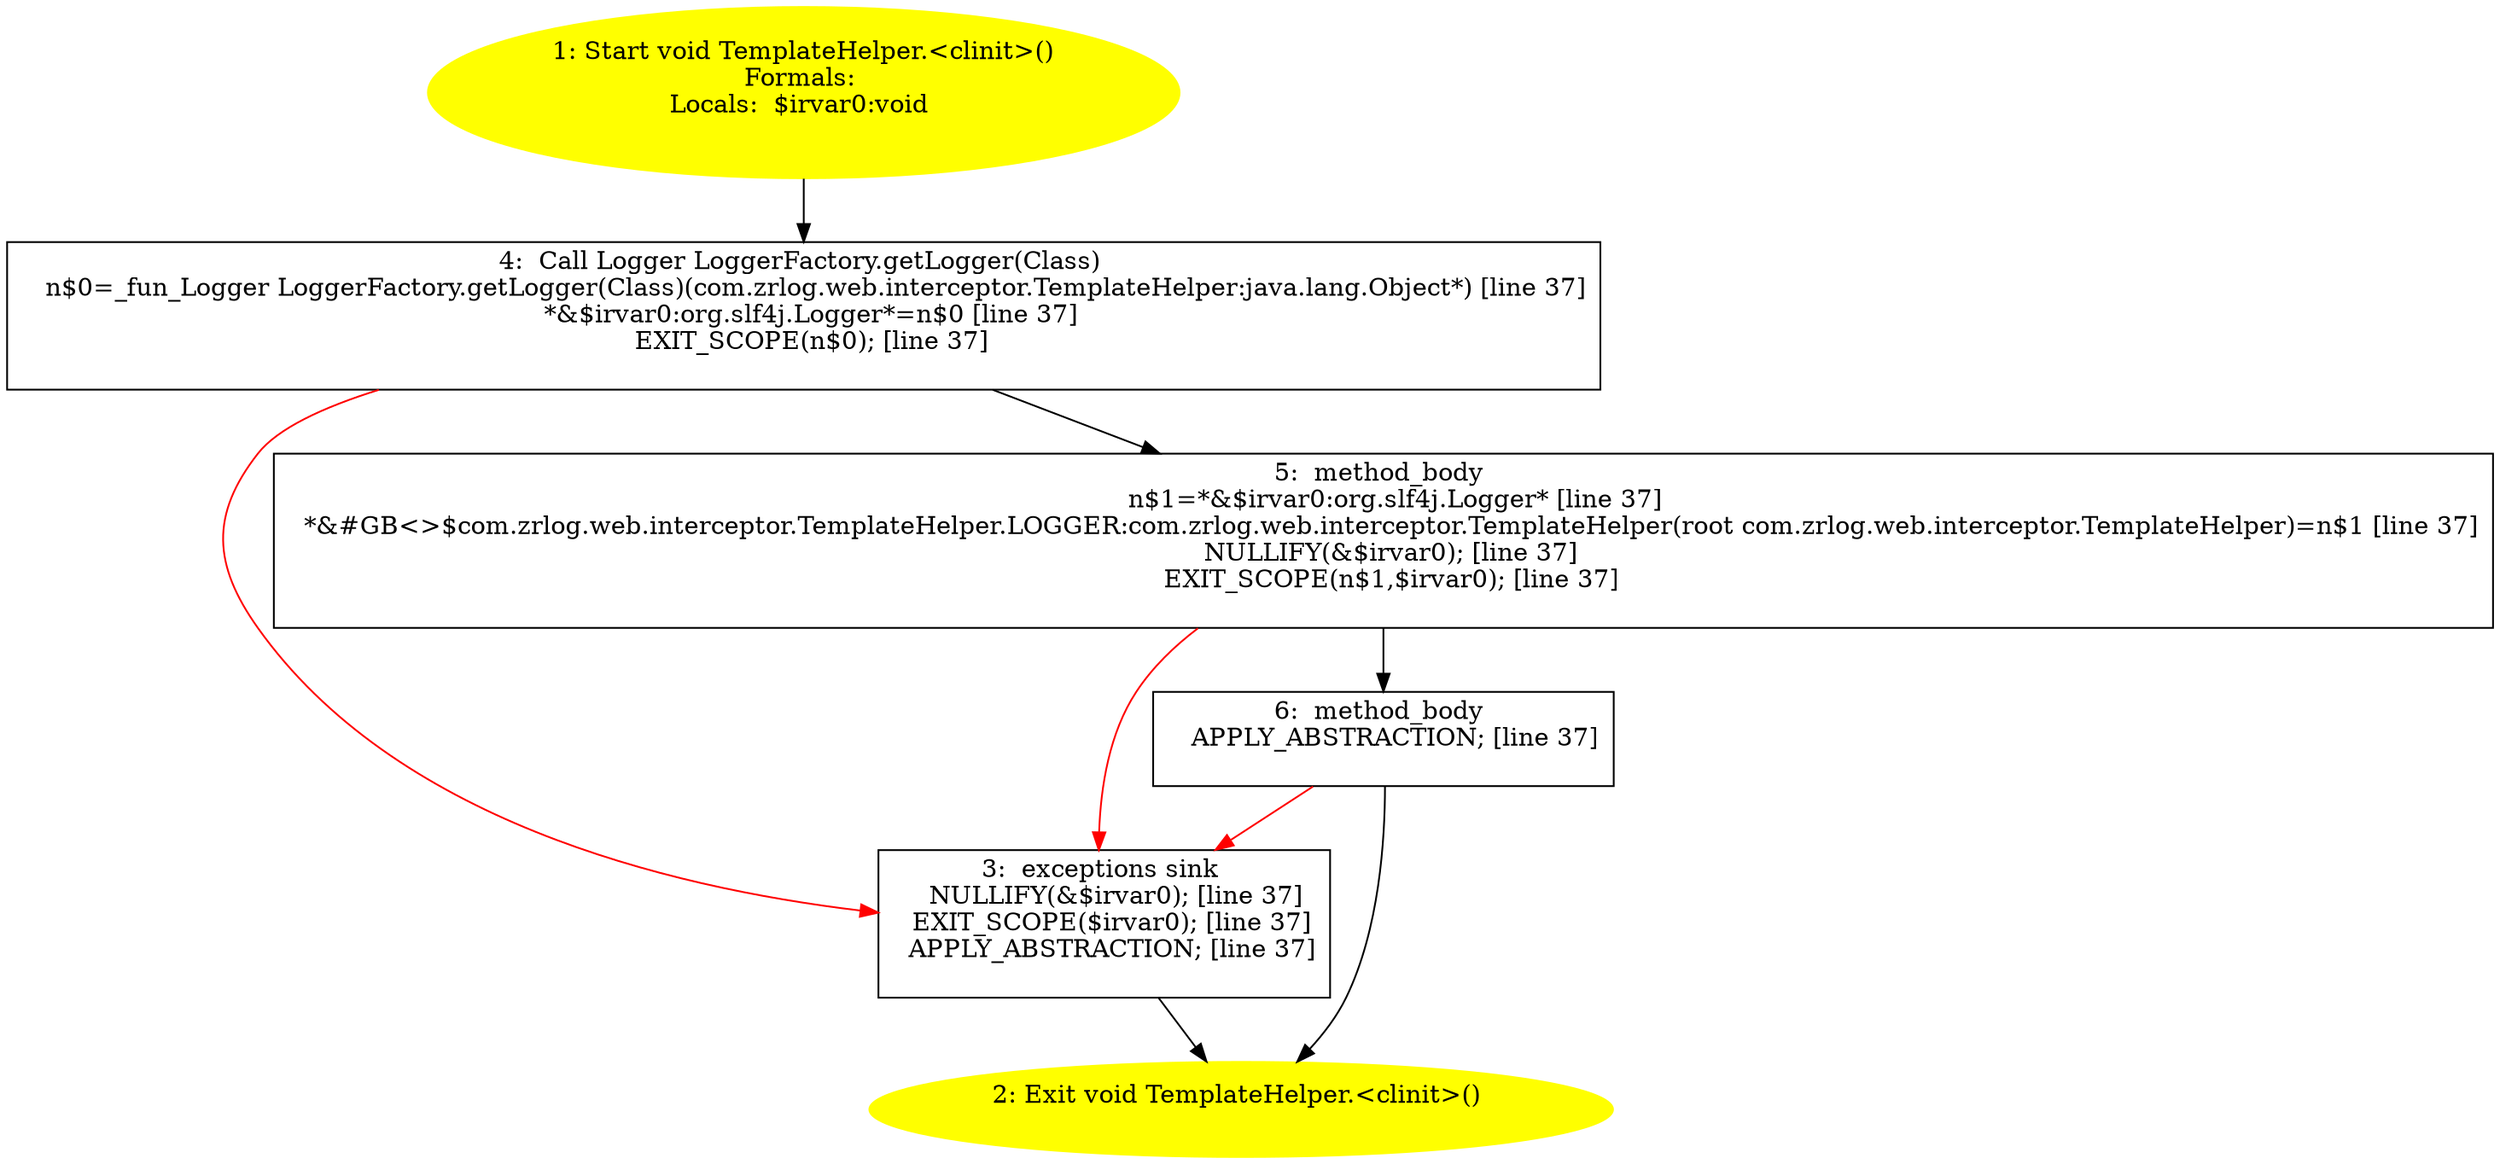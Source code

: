 /* @generated */
digraph cfg {
"com.zrlog.web.interceptor.TemplateHelper.<clinit>():void.f22933307177d63034380dd710f1ccc9_1" [label="1: Start void TemplateHelper.<clinit>()\nFormals: \nLocals:  $irvar0:void \n  " color=yellow style=filled]
	

	 "com.zrlog.web.interceptor.TemplateHelper.<clinit>():void.f22933307177d63034380dd710f1ccc9_1" -> "com.zrlog.web.interceptor.TemplateHelper.<clinit>():void.f22933307177d63034380dd710f1ccc9_4" ;
"com.zrlog.web.interceptor.TemplateHelper.<clinit>():void.f22933307177d63034380dd710f1ccc9_2" [label="2: Exit void TemplateHelper.<clinit>() \n  " color=yellow style=filled]
	

"com.zrlog.web.interceptor.TemplateHelper.<clinit>():void.f22933307177d63034380dd710f1ccc9_3" [label="3:  exceptions sink \n   NULLIFY(&$irvar0); [line 37]\n  EXIT_SCOPE($irvar0); [line 37]\n  APPLY_ABSTRACTION; [line 37]\n " shape="box"]
	

	 "com.zrlog.web.interceptor.TemplateHelper.<clinit>():void.f22933307177d63034380dd710f1ccc9_3" -> "com.zrlog.web.interceptor.TemplateHelper.<clinit>():void.f22933307177d63034380dd710f1ccc9_2" ;
"com.zrlog.web.interceptor.TemplateHelper.<clinit>():void.f22933307177d63034380dd710f1ccc9_4" [label="4:  Call Logger LoggerFactory.getLogger(Class) \n   n$0=_fun_Logger LoggerFactory.getLogger(Class)(com.zrlog.web.interceptor.TemplateHelper:java.lang.Object*) [line 37]\n  *&$irvar0:org.slf4j.Logger*=n$0 [line 37]\n  EXIT_SCOPE(n$0); [line 37]\n " shape="box"]
	

	 "com.zrlog.web.interceptor.TemplateHelper.<clinit>():void.f22933307177d63034380dd710f1ccc9_4" -> "com.zrlog.web.interceptor.TemplateHelper.<clinit>():void.f22933307177d63034380dd710f1ccc9_5" ;
	 "com.zrlog.web.interceptor.TemplateHelper.<clinit>():void.f22933307177d63034380dd710f1ccc9_4" -> "com.zrlog.web.interceptor.TemplateHelper.<clinit>():void.f22933307177d63034380dd710f1ccc9_3" [color="red" ];
"com.zrlog.web.interceptor.TemplateHelper.<clinit>():void.f22933307177d63034380dd710f1ccc9_5" [label="5:  method_body \n   n$1=*&$irvar0:org.slf4j.Logger* [line 37]\n  *&#GB<>$com.zrlog.web.interceptor.TemplateHelper.LOGGER:com.zrlog.web.interceptor.TemplateHelper(root com.zrlog.web.interceptor.TemplateHelper)=n$1 [line 37]\n  NULLIFY(&$irvar0); [line 37]\n  EXIT_SCOPE(n$1,$irvar0); [line 37]\n " shape="box"]
	

	 "com.zrlog.web.interceptor.TemplateHelper.<clinit>():void.f22933307177d63034380dd710f1ccc9_5" -> "com.zrlog.web.interceptor.TemplateHelper.<clinit>():void.f22933307177d63034380dd710f1ccc9_6" ;
	 "com.zrlog.web.interceptor.TemplateHelper.<clinit>():void.f22933307177d63034380dd710f1ccc9_5" -> "com.zrlog.web.interceptor.TemplateHelper.<clinit>():void.f22933307177d63034380dd710f1ccc9_3" [color="red" ];
"com.zrlog.web.interceptor.TemplateHelper.<clinit>():void.f22933307177d63034380dd710f1ccc9_6" [label="6:  method_body \n   APPLY_ABSTRACTION; [line 37]\n " shape="box"]
	

	 "com.zrlog.web.interceptor.TemplateHelper.<clinit>():void.f22933307177d63034380dd710f1ccc9_6" -> "com.zrlog.web.interceptor.TemplateHelper.<clinit>():void.f22933307177d63034380dd710f1ccc9_2" ;
	 "com.zrlog.web.interceptor.TemplateHelper.<clinit>():void.f22933307177d63034380dd710f1ccc9_6" -> "com.zrlog.web.interceptor.TemplateHelper.<clinit>():void.f22933307177d63034380dd710f1ccc9_3" [color="red" ];
}
